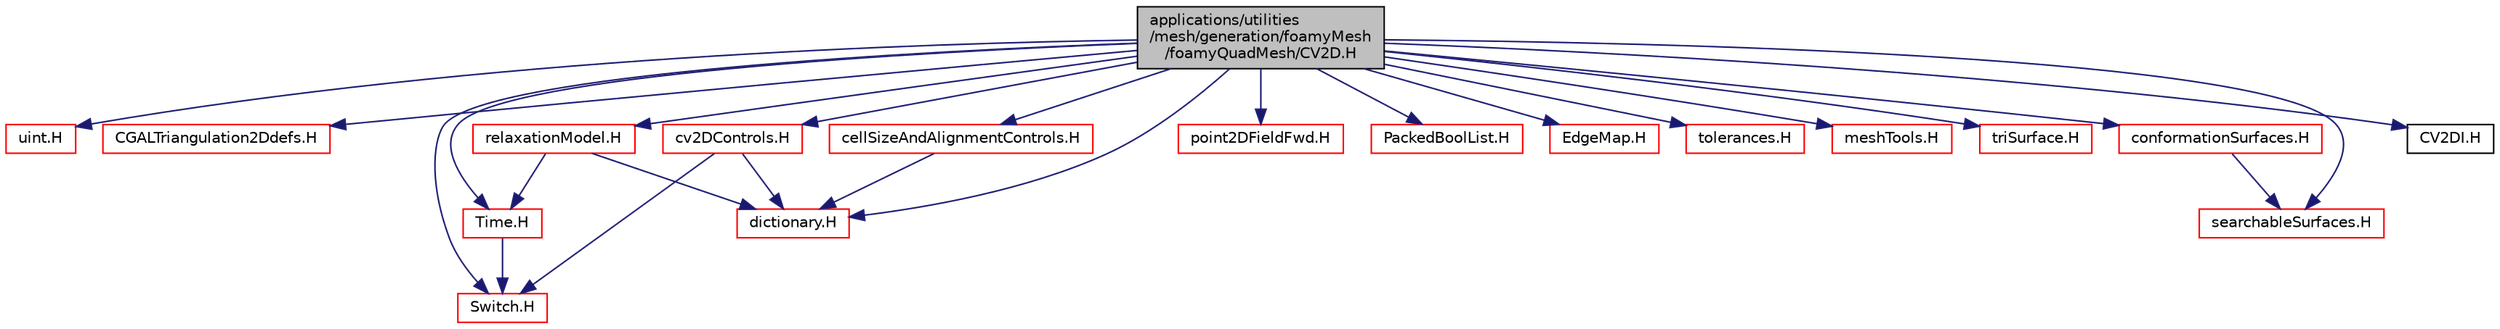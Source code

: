 digraph "applications/utilities/mesh/generation/foamyMesh/foamyQuadMesh/CV2D.H"
{
  bgcolor="transparent";
  edge [fontname="Helvetica",fontsize="10",labelfontname="Helvetica",labelfontsize="10"];
  node [fontname="Helvetica",fontsize="10",shape=record];
  Node1 [label="applications/utilities\l/mesh/generation/foamyMesh\l/foamyQuadMesh/CV2D.H",height=0.2,width=0.4,color="black", fillcolor="grey75", style="filled", fontcolor="black"];
  Node1 -> Node2 [color="midnightblue",fontsize="10",style="solid",fontname="Helvetica"];
  Node2 [label="uint.H",height=0.2,width=0.4,color="red",URL="$a08890.html",tooltip="System uinteger. "];
  Node1 -> Node3 [color="midnightblue",fontsize="10",style="solid",fontname="Helvetica"];
  Node3 [label="CGALTriangulation2Ddefs.H",height=0.2,width=0.4,color="red",URL="$a04121.html",tooltip="CGAL data structures used for 2D Delaunay meshing. "];
  Node1 -> Node4 [color="midnightblue",fontsize="10",style="solid",fontname="Helvetica"];
  Node4 [label="Time.H",height=0.2,width=0.4,color="red",URL="$a07855.html"];
  Node4 -> Node5 [color="midnightblue",fontsize="10",style="solid",fontname="Helvetica"];
  Node5 [label="Switch.H",height=0.2,width=0.4,color="red",URL="$a08807.html"];
  Node1 -> Node6 [color="midnightblue",fontsize="10",style="solid",fontname="Helvetica"];
  Node6 [label="point2DFieldFwd.H",height=0.2,width=0.4,color="red",URL="$a08780.html"];
  Node1 -> Node7 [color="midnightblue",fontsize="10",style="solid",fontname="Helvetica"];
  Node7 [label="dictionary.H",height=0.2,width=0.4,color="red",URL="$a07684.html"];
  Node1 -> Node5 [color="midnightblue",fontsize="10",style="solid",fontname="Helvetica"];
  Node1 -> Node8 [color="midnightblue",fontsize="10",style="solid",fontname="Helvetica"];
  Node8 [label="PackedBoolList.H",height=0.2,width=0.4,color="red",URL="$a07648.html"];
  Node1 -> Node9 [color="midnightblue",fontsize="10",style="solid",fontname="Helvetica"];
  Node9 [label="EdgeMap.H",height=0.2,width=0.4,color="red",URL="$a08526.html"];
  Node1 -> Node10 [color="midnightblue",fontsize="10",style="solid",fontname="Helvetica"];
  Node10 [label="cv2DControls.H",height=0.2,width=0.4,color="red",URL="$a03980.html"];
  Node10 -> Node5 [color="midnightblue",fontsize="10",style="solid",fontname="Helvetica"];
  Node10 -> Node7 [color="midnightblue",fontsize="10",style="solid",fontname="Helvetica"];
  Node1 -> Node11 [color="midnightblue",fontsize="10",style="solid",fontname="Helvetica"];
  Node11 [label="tolerances.H",height=0.2,width=0.4,color="red",URL="$a08445.html"];
  Node1 -> Node12 [color="midnightblue",fontsize="10",style="solid",fontname="Helvetica"];
  Node12 [label="meshTools.H",height=0.2,width=0.4,color="red",URL="$a07303.html"];
  Node1 -> Node13 [color="midnightblue",fontsize="10",style="solid",fontname="Helvetica"];
  Node13 [label="triSurface.H",height=0.2,width=0.4,color="red",URL="$a10497.html"];
  Node1 -> Node14 [color="midnightblue",fontsize="10",style="solid",fontname="Helvetica"];
  Node14 [label="searchableSurfaces.H",height=0.2,width=0.4,color="red",URL="$a07357.html"];
  Node1 -> Node15 [color="midnightblue",fontsize="10",style="solid",fontname="Helvetica"];
  Node15 [label="conformationSurfaces.H",height=0.2,width=0.4,color="red",URL="$a04065.html"];
  Node15 -> Node14 [color="midnightblue",fontsize="10",style="solid",fontname="Helvetica"];
  Node1 -> Node16 [color="midnightblue",fontsize="10",style="solid",fontname="Helvetica"];
  Node16 [label="relaxationModel.H",height=0.2,width=0.4,color="red",URL="$a04107.html"];
  Node16 -> Node4 [color="midnightblue",fontsize="10",style="solid",fontname="Helvetica"];
  Node16 -> Node7 [color="midnightblue",fontsize="10",style="solid",fontname="Helvetica"];
  Node1 -> Node17 [color="midnightblue",fontsize="10",style="solid",fontname="Helvetica"];
  Node17 [label="cellSizeAndAlignmentControls.H",height=0.2,width=0.4,color="red",URL="$a03997.html"];
  Node17 -> Node7 [color="midnightblue",fontsize="10",style="solid",fontname="Helvetica"];
  Node1 -> Node18 [color="midnightblue",fontsize="10",style="solid",fontname="Helvetica"];
  Node18 [label="CV2DI.H",height=0.2,width=0.4,color="black",URL="$a04125.html"];
}
